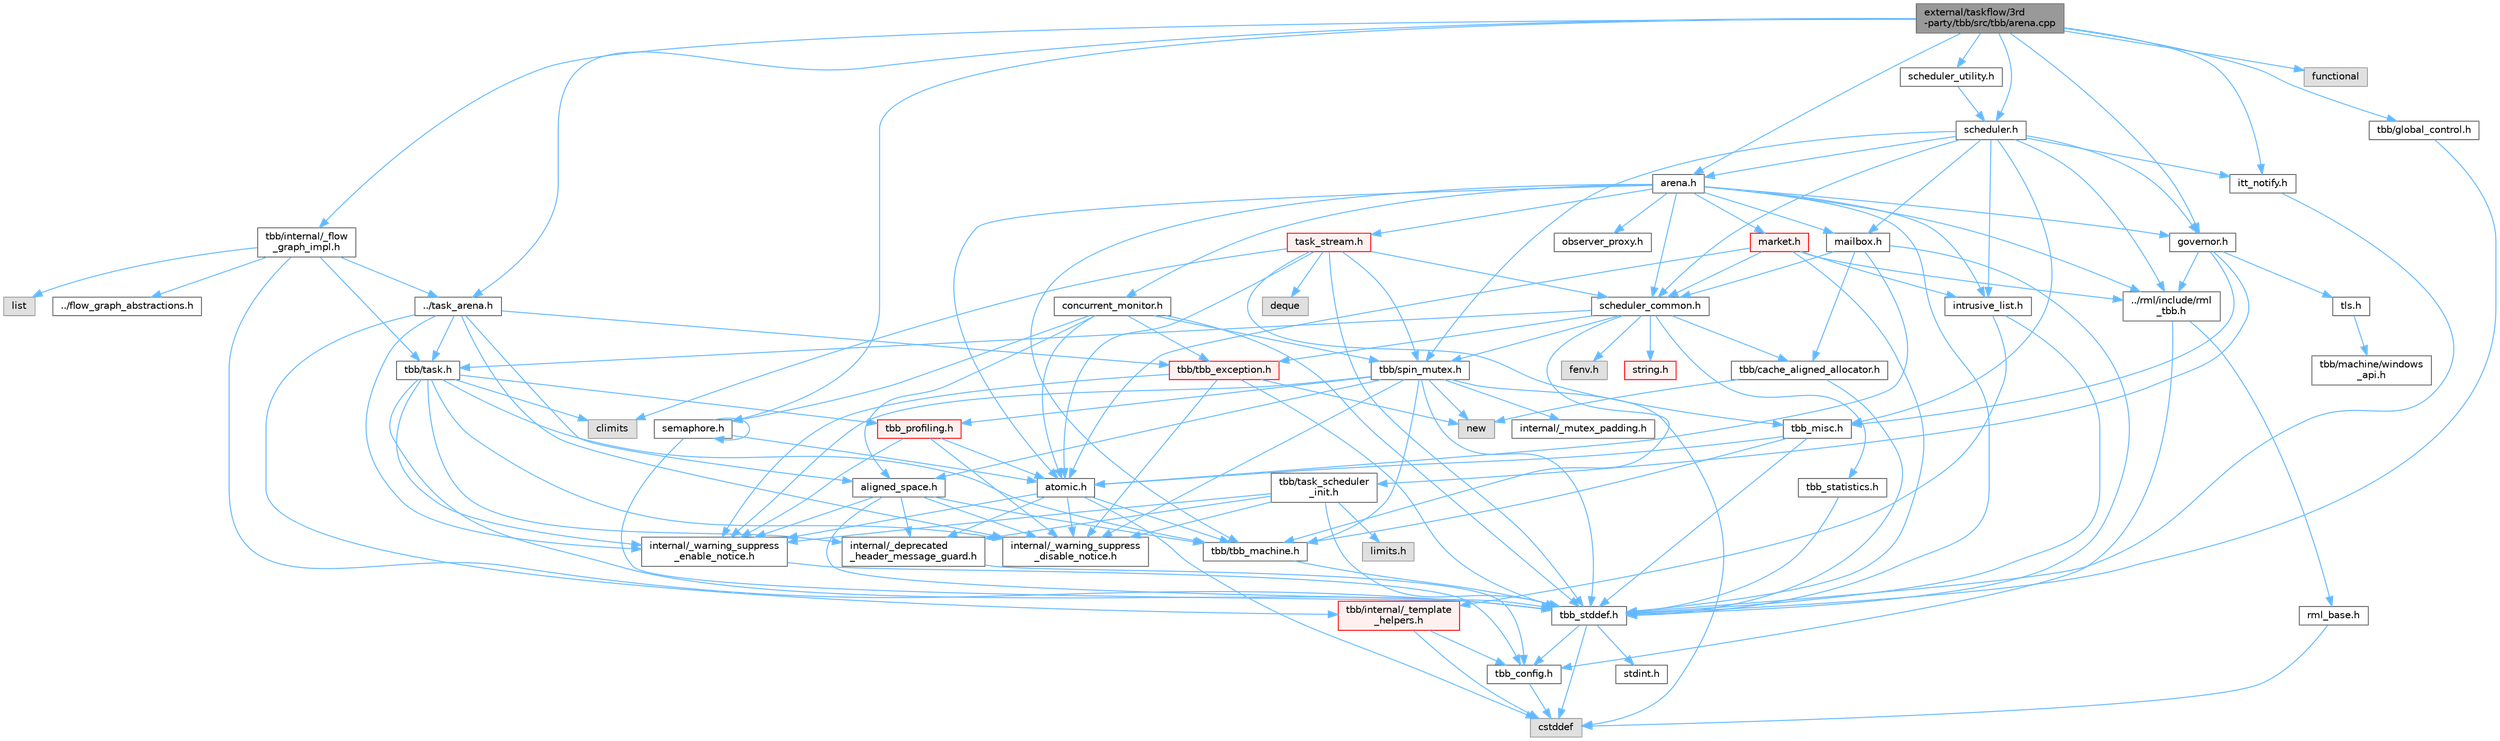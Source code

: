 digraph "external/taskflow/3rd-party/tbb/src/tbb/arena.cpp"
{
 // LATEX_PDF_SIZE
  bgcolor="transparent";
  edge [fontname=Helvetica,fontsize=10,labelfontname=Helvetica,labelfontsize=10];
  node [fontname=Helvetica,fontsize=10,shape=box,height=0.2,width=0.4];
  Node1 [id="Node000001",label="external/taskflow/3rd\l-party/tbb/src/tbb/arena.cpp",height=0.2,width=0.4,color="gray40", fillcolor="grey60", style="filled", fontcolor="black",tooltip=" "];
  Node1 -> Node2 [id="edge1_Node000001_Node000002",color="steelblue1",style="solid",tooltip=" "];
  Node2 [id="Node000002",label="tbb/global_control.h",height=0.2,width=0.4,color="grey40", fillcolor="white", style="filled",URL="$global__control_8h.html",tooltip=" "];
  Node2 -> Node3 [id="edge2_Node000002_Node000003",color="steelblue1",style="solid",tooltip=" "];
  Node3 [id="Node000003",label="tbb_stddef.h",height=0.2,width=0.4,color="grey40", fillcolor="white", style="filled",URL="$tbb__stddef_8h.html",tooltip=" "];
  Node3 -> Node4 [id="edge3_Node000003_Node000004",color="steelblue1",style="solid",tooltip=" "];
  Node4 [id="Node000004",label="tbb_config.h",height=0.2,width=0.4,color="grey40", fillcolor="white", style="filled",URL="$tbb__config_8h.html",tooltip=" "];
  Node4 -> Node5 [id="edge4_Node000004_Node000005",color="steelblue1",style="solid",tooltip=" "];
  Node5 [id="Node000005",label="cstddef",height=0.2,width=0.4,color="grey60", fillcolor="#E0E0E0", style="filled",tooltip=" "];
  Node3 -> Node5 [id="edge5_Node000003_Node000005",color="steelblue1",style="solid",tooltip=" "];
  Node3 -> Node6 [id="edge6_Node000003_Node000006",color="steelblue1",style="solid",tooltip=" "];
  Node6 [id="Node000006",label="stdint.h",height=0.2,width=0.4,color="grey40", fillcolor="white", style="filled",URL="$stdint_8h.html",tooltip=" "];
  Node1 -> Node7 [id="edge7_Node000001_Node000007",color="steelblue1",style="solid",tooltip=" "];
  Node7 [id="Node000007",label="scheduler.h",height=0.2,width=0.4,color="grey40", fillcolor="white", style="filled",URL="$scheduler_8h.html",tooltip=" "];
  Node7 -> Node8 [id="edge8_Node000007_Node000008",color="steelblue1",style="solid",tooltip=" "];
  Node8 [id="Node000008",label="scheduler_common.h",height=0.2,width=0.4,color="grey40", fillcolor="white", style="filled",URL="$scheduler__common_8h.html",tooltip=" "];
  Node8 -> Node9 [id="edge9_Node000008_Node000009",color="steelblue1",style="solid",tooltip=" "];
  Node9 [id="Node000009",label="tbb/tbb_machine.h",height=0.2,width=0.4,color="grey40", fillcolor="white", style="filled",URL="$tbb__machine_8h.html",tooltip=" "];
  Node9 -> Node3 [id="edge10_Node000009_Node000003",color="steelblue1",style="solid",tooltip=" "];
  Node8 -> Node10 [id="edge11_Node000008_Node000010",color="steelblue1",style="solid",tooltip=" "];
  Node10 [id="Node000010",label="tbb/cache_aligned_allocator.h",height=0.2,width=0.4,color="grey40", fillcolor="white", style="filled",URL="$cache__aligned__allocator_8h.html",tooltip=" "];
  Node10 -> Node11 [id="edge12_Node000010_Node000011",color="steelblue1",style="solid",tooltip=" "];
  Node11 [id="Node000011",label="new",height=0.2,width=0.4,color="grey60", fillcolor="#E0E0E0", style="filled",tooltip=" "];
  Node10 -> Node3 [id="edge13_Node000010_Node000003",color="steelblue1",style="solid",tooltip=" "];
  Node8 -> Node12 [id="edge14_Node000008_Node000012",color="steelblue1",style="solid",tooltip=" "];
  Node12 [id="Node000012",label="string.h",height=0.2,width=0.4,color="red", fillcolor="#FFF0F0", style="filled",URL="$string_8h.html",tooltip=" "];
  Node8 -> Node159 [id="edge15_Node000008_Node000159",color="steelblue1",style="solid",tooltip=" "];
  Node159 [id="Node000159",label="tbb_statistics.h",height=0.2,width=0.4,color="grey40", fillcolor="white", style="filled",URL="$tbb__statistics_8h.html",tooltip=" "];
  Node159 -> Node3 [id="edge16_Node000159_Node000003",color="steelblue1",style="solid",tooltip=" "];
  Node8 -> Node160 [id="edge17_Node000008_Node000160",color="steelblue1",style="solid",tooltip=" "];
  Node160 [id="Node000160",label="tbb/task.h",height=0.2,width=0.4,color="grey40", fillcolor="white", style="filled",URL="$task_8h.html",tooltip=" "];
  Node160 -> Node161 [id="edge18_Node000160_Node000161",color="steelblue1",style="solid",tooltip=" "];
  Node161 [id="Node000161",label="internal/_deprecated\l_header_message_guard.h",height=0.2,width=0.4,color="grey40", fillcolor="white", style="filled",URL="$__deprecated__header__message__guard_8h.html",tooltip=" "];
  Node161 -> Node4 [id="edge19_Node000161_Node000004",color="steelblue1",style="solid",tooltip=" "];
  Node160 -> Node162 [id="edge20_Node000160_Node000162",color="steelblue1",style="solid",tooltip=" "];
  Node162 [id="Node000162",label="internal/_warning_suppress\l_enable_notice.h",height=0.2,width=0.4,color="grey40", fillcolor="white", style="filled",URL="$__warning__suppress__enable__notice_8h.html",tooltip=" "];
  Node162 -> Node4 [id="edge21_Node000162_Node000004",color="steelblue1",style="solid",tooltip=" "];
  Node160 -> Node3 [id="edge22_Node000160_Node000003",color="steelblue1",style="solid",tooltip=" "];
  Node160 -> Node9 [id="edge23_Node000160_Node000009",color="steelblue1",style="solid",tooltip=" "];
  Node160 -> Node163 [id="edge24_Node000160_Node000163",color="steelblue1",style="solid",tooltip=" "];
  Node163 [id="Node000163",label="tbb_profiling.h",height=0.2,width=0.4,color="red", fillcolor="#FFF0F0", style="filled",URL="$tbb__profiling_8h.html",tooltip=" "];
  Node163 -> Node162 [id="edge25_Node000163_Node000162",color="steelblue1",style="solid",tooltip=" "];
  Node163 -> Node165 [id="edge26_Node000163_Node000165",color="steelblue1",style="solid",tooltip=" "];
  Node165 [id="Node000165",label="atomic.h",height=0.2,width=0.4,color="grey40", fillcolor="white", style="filled",URL="$external_2taskflow_23rd-party_2tbb_2include_2tbb_2atomic_8h.html",tooltip=" "];
  Node165 -> Node161 [id="edge27_Node000165_Node000161",color="steelblue1",style="solid",tooltip=" "];
  Node165 -> Node162 [id="edge28_Node000165_Node000162",color="steelblue1",style="solid",tooltip=" "];
  Node165 -> Node5 [id="edge29_Node000165_Node000005",color="steelblue1",style="solid",tooltip=" "];
  Node165 -> Node9 [id="edge30_Node000165_Node000009",color="steelblue1",style="solid",tooltip=" "];
  Node165 -> Node166 [id="edge31_Node000165_Node000166",color="steelblue1",style="solid",tooltip=" "];
  Node166 [id="Node000166",label="internal/_warning_suppress\l_disable_notice.h",height=0.2,width=0.4,color="grey40", fillcolor="white", style="filled",URL="$__warning__suppress__disable__notice_8h.html",tooltip=" "];
  Node163 -> Node166 [id="edge32_Node000163_Node000166",color="steelblue1",style="solid",tooltip=" "];
  Node160 -> Node167 [id="edge33_Node000160_Node000167",color="steelblue1",style="solid",tooltip=" "];
  Node167 [id="Node000167",label="climits",height=0.2,width=0.4,color="grey60", fillcolor="#E0E0E0", style="filled",tooltip=" "];
  Node160 -> Node166 [id="edge34_Node000160_Node000166",color="steelblue1",style="solid",tooltip=" "];
  Node8 -> Node168 [id="edge35_Node000008_Node000168",color="steelblue1",style="solid",tooltip=" "];
  Node168 [id="Node000168",label="tbb/tbb_exception.h",height=0.2,width=0.4,color="red", fillcolor="#FFF0F0", style="filled",URL="$tbb__exception_8h.html",tooltip=" "];
  Node168 -> Node162 [id="edge36_Node000168_Node000162",color="steelblue1",style="solid",tooltip=" "];
  Node168 -> Node3 [id="edge37_Node000168_Node000003",color="steelblue1",style="solid",tooltip=" "];
  Node168 -> Node11 [id="edge38_Node000168_Node000011",color="steelblue1",style="solid",tooltip=" "];
  Node168 -> Node166 [id="edge39_Node000168_Node000166",color="steelblue1",style="solid",tooltip=" "];
  Node8 -> Node172 [id="edge40_Node000008_Node000172",color="steelblue1",style="solid",tooltip=" "];
  Node172 [id="Node000172",label="tbb/spin_mutex.h",height=0.2,width=0.4,color="grey40", fillcolor="white", style="filled",URL="$external_2taskflow_23rd-party_2tbb_2include_2tbb_2spin__mutex_8h.html",tooltip=" "];
  Node172 -> Node162 [id="edge41_Node000172_Node000162",color="steelblue1",style="solid",tooltip=" "];
  Node172 -> Node5 [id="edge42_Node000172_Node000005",color="steelblue1",style="solid",tooltip=" "];
  Node172 -> Node11 [id="edge43_Node000172_Node000011",color="steelblue1",style="solid",tooltip=" "];
  Node172 -> Node173 [id="edge44_Node000172_Node000173",color="steelblue1",style="solid",tooltip=" "];
  Node173 [id="Node000173",label="aligned_space.h",height=0.2,width=0.4,color="grey40", fillcolor="white", style="filled",URL="$aligned__space_8h.html",tooltip=" "];
  Node173 -> Node161 [id="edge45_Node000173_Node000161",color="steelblue1",style="solid",tooltip=" "];
  Node173 -> Node162 [id="edge46_Node000173_Node000162",color="steelblue1",style="solid",tooltip=" "];
  Node173 -> Node3 [id="edge47_Node000173_Node000003",color="steelblue1",style="solid",tooltip=" "];
  Node173 -> Node9 [id="edge48_Node000173_Node000009",color="steelblue1",style="solid",tooltip=" "];
  Node173 -> Node166 [id="edge49_Node000173_Node000166",color="steelblue1",style="solid",tooltip=" "];
  Node172 -> Node3 [id="edge50_Node000172_Node000003",color="steelblue1",style="solid",tooltip=" "];
  Node172 -> Node9 [id="edge51_Node000172_Node000009",color="steelblue1",style="solid",tooltip=" "];
  Node172 -> Node163 [id="edge52_Node000172_Node000163",color="steelblue1",style="solid",tooltip=" "];
  Node172 -> Node174 [id="edge53_Node000172_Node000174",color="steelblue1",style="solid",tooltip=" "];
  Node174 [id="Node000174",label="internal/_mutex_padding.h",height=0.2,width=0.4,color="grey40", fillcolor="white", style="filled",URL="$__mutex__padding_8h.html",tooltip=" "];
  Node172 -> Node166 [id="edge54_Node000172_Node000166",color="steelblue1",style="solid",tooltip=" "];
  Node8 -> Node175 [id="edge55_Node000008_Node000175",color="steelblue1",style="solid",tooltip=" "];
  Node175 [id="Node000175",label="fenv.h",height=0.2,width=0.4,color="grey60", fillcolor="#E0E0E0", style="filled",tooltip=" "];
  Node7 -> Node172 [id="edge56_Node000007_Node000172",color="steelblue1",style="solid",tooltip=" "];
  Node7 -> Node176 [id="edge57_Node000007_Node000176",color="steelblue1",style="solid",tooltip=" "];
  Node176 [id="Node000176",label="mailbox.h",height=0.2,width=0.4,color="grey40", fillcolor="white", style="filled",URL="$mailbox_8h.html",tooltip=" "];
  Node176 -> Node3 [id="edge58_Node000176_Node000003",color="steelblue1",style="solid",tooltip=" "];
  Node176 -> Node10 [id="edge59_Node000176_Node000010",color="steelblue1",style="solid",tooltip=" "];
  Node176 -> Node8 [id="edge60_Node000176_Node000008",color="steelblue1",style="solid",tooltip=" "];
  Node176 -> Node165 [id="edge61_Node000176_Node000165",color="steelblue1",style="solid",tooltip=" "];
  Node7 -> Node177 [id="edge62_Node000007_Node000177",color="steelblue1",style="solid",tooltip=" "];
  Node177 [id="Node000177",label="tbb_misc.h",height=0.2,width=0.4,color="grey40", fillcolor="white", style="filled",URL="$tbb__misc_8h.html",tooltip=" "];
  Node177 -> Node3 [id="edge63_Node000177_Node000003",color="steelblue1",style="solid",tooltip=" "];
  Node177 -> Node9 [id="edge64_Node000177_Node000009",color="steelblue1",style="solid",tooltip=" "];
  Node177 -> Node165 [id="edge65_Node000177_Node000165",color="steelblue1",style="solid",tooltip=" "];
  Node7 -> Node178 [id="edge66_Node000007_Node000178",color="steelblue1",style="solid",tooltip=" "];
  Node178 [id="Node000178",label="itt_notify.h",height=0.2,width=0.4,color="grey40", fillcolor="white", style="filled",URL="$itt__notify_8h.html",tooltip=" "];
  Node178 -> Node3 [id="edge67_Node000178_Node000003",color="steelblue1",style="solid",tooltip=" "];
  Node7 -> Node179 [id="edge68_Node000007_Node000179",color="steelblue1",style="solid",tooltip=" "];
  Node179 [id="Node000179",label="../rml/include/rml\l_tbb.h",height=0.2,width=0.4,color="grey40", fillcolor="white", style="filled",URL="$rml__tbb_8h.html",tooltip=" "];
  Node179 -> Node4 [id="edge69_Node000179_Node000004",color="steelblue1",style="solid",tooltip=" "];
  Node179 -> Node180 [id="edge70_Node000179_Node000180",color="steelblue1",style="solid",tooltip=" "];
  Node180 [id="Node000180",label="rml_base.h",height=0.2,width=0.4,color="grey40", fillcolor="white", style="filled",URL="$rml__base_8h.html",tooltip=" "];
  Node180 -> Node5 [id="edge71_Node000180_Node000005",color="steelblue1",style="solid",tooltip=" "];
  Node7 -> Node181 [id="edge72_Node000007_Node000181",color="steelblue1",style="solid",tooltip=" "];
  Node181 [id="Node000181",label="intrusive_list.h",height=0.2,width=0.4,color="grey40", fillcolor="white", style="filled",URL="$external_2taskflow_23rd-party_2tbb_2src_2tbb_2intrusive__list_8h.html",tooltip=" "];
  Node181 -> Node3 [id="edge73_Node000181_Node000003",color="steelblue1",style="solid",tooltip=" "];
  Node181 -> Node182 [id="edge74_Node000181_Node000182",color="steelblue1",style="solid",tooltip=" "];
  Node182 [id="Node000182",label="tbb/internal/_template\l_helpers.h",height=0.2,width=0.4,color="red", fillcolor="#FFF0F0", style="filled",URL="$__template__helpers_8h.html",tooltip=" "];
  Node182 -> Node5 [id="edge75_Node000182_Node000005",color="steelblue1",style="solid",tooltip=" "];
  Node182 -> Node4 [id="edge76_Node000182_Node000004",color="steelblue1",style="solid",tooltip=" "];
  Node7 -> Node183 [id="edge77_Node000007_Node000183",color="steelblue1",style="solid",tooltip=" "];
  Node183 [id="Node000183",label="arena.h",height=0.2,width=0.4,color="grey40", fillcolor="white", style="filled",URL="$arena_8h.html",tooltip=" "];
  Node183 -> Node3 [id="edge78_Node000183_Node000003",color="steelblue1",style="solid",tooltip=" "];
  Node183 -> Node165 [id="edge79_Node000183_Node000165",color="steelblue1",style="solid",tooltip=" "];
  Node183 -> Node9 [id="edge80_Node000183_Node000009",color="steelblue1",style="solid",tooltip=" "];
  Node183 -> Node8 [id="edge81_Node000183_Node000008",color="steelblue1",style="solid",tooltip=" "];
  Node183 -> Node181 [id="edge82_Node000183_Node000181",color="steelblue1",style="solid",tooltip=" "];
  Node183 -> Node184 [id="edge83_Node000183_Node000184",color="steelblue1",style="solid",tooltip=" "];
  Node184 [id="Node000184",label="task_stream.h",height=0.2,width=0.4,color="red", fillcolor="#FFF0F0", style="filled",URL="$task__stream_8h.html",tooltip=" "];
  Node184 -> Node3 [id="edge84_Node000184_Node000003",color="steelblue1",style="solid",tooltip=" "];
  Node184 -> Node185 [id="edge85_Node000184_Node000185",color="steelblue1",style="solid",tooltip=" "];
  Node185 [id="Node000185",label="deque",height=0.2,width=0.4,color="grey60", fillcolor="#E0E0E0", style="filled",tooltip=" "];
  Node184 -> Node167 [id="edge86_Node000184_Node000167",color="steelblue1",style="solid",tooltip=" "];
  Node184 -> Node165 [id="edge87_Node000184_Node000165",color="steelblue1",style="solid",tooltip=" "];
  Node184 -> Node172 [id="edge88_Node000184_Node000172",color="steelblue1",style="solid",tooltip=" "];
  Node184 -> Node8 [id="edge89_Node000184_Node000008",color="steelblue1",style="solid",tooltip=" "];
  Node184 -> Node177 [id="edge90_Node000184_Node000177",color="steelblue1",style="solid",tooltip=" "];
  Node183 -> Node179 [id="edge91_Node000183_Node000179",color="steelblue1",style="solid",tooltip=" "];
  Node183 -> Node176 [id="edge92_Node000183_Node000176",color="steelblue1",style="solid",tooltip=" "];
  Node183 -> Node186 [id="edge93_Node000183_Node000186",color="steelblue1",style="solid",tooltip=" "];
  Node186 [id="Node000186",label="observer_proxy.h",height=0.2,width=0.4,color="grey40", fillcolor="white", style="filled",URL="$observer__proxy_8h.html",tooltip=" "];
  Node183 -> Node187 [id="edge94_Node000183_Node000187",color="steelblue1",style="solid",tooltip=" "];
  Node187 [id="Node000187",label="market.h",height=0.2,width=0.4,color="red", fillcolor="#FFF0F0", style="filled",URL="$market_8h.html",tooltip=" "];
  Node187 -> Node3 [id="edge95_Node000187_Node000003",color="steelblue1",style="solid",tooltip=" "];
  Node187 -> Node8 [id="edge96_Node000187_Node000008",color="steelblue1",style="solid",tooltip=" "];
  Node187 -> Node165 [id="edge97_Node000187_Node000165",color="steelblue1",style="solid",tooltip=" "];
  Node187 -> Node179 [id="edge98_Node000187_Node000179",color="steelblue1",style="solid",tooltip=" "];
  Node187 -> Node181 [id="edge99_Node000187_Node000181",color="steelblue1",style="solid",tooltip=" "];
  Node183 -> Node189 [id="edge100_Node000183_Node000189",color="steelblue1",style="solid",tooltip=" "];
  Node189 [id="Node000189",label="governor.h",height=0.2,width=0.4,color="grey40", fillcolor="white", style="filled",URL="$governor_8h.html",tooltip=" "];
  Node189 -> Node190 [id="edge101_Node000189_Node000190",color="steelblue1",style="solid",tooltip=" "];
  Node190 [id="Node000190",label="tbb/task_scheduler\l_init.h",height=0.2,width=0.4,color="grey40", fillcolor="white", style="filled",URL="$task__scheduler__init_8h.html",tooltip=" "];
  Node190 -> Node161 [id="edge102_Node000190_Node000161",color="steelblue1",style="solid",tooltip=" "];
  Node190 -> Node162 [id="edge103_Node000190_Node000162",color="steelblue1",style="solid",tooltip=" "];
  Node190 -> Node3 [id="edge104_Node000190_Node000003",color="steelblue1",style="solid",tooltip=" "];
  Node190 -> Node35 [id="edge105_Node000190_Node000035",color="steelblue1",style="solid",tooltip=" "];
  Node35 [id="Node000035",label="limits.h",height=0.2,width=0.4,color="grey60", fillcolor="#E0E0E0", style="filled",tooltip=" "];
  Node190 -> Node166 [id="edge106_Node000190_Node000166",color="steelblue1",style="solid",tooltip=" "];
  Node189 -> Node179 [id="edge107_Node000189_Node000179",color="steelblue1",style="solid",tooltip=" "];
  Node189 -> Node177 [id="edge108_Node000189_Node000177",color="steelblue1",style="solid",tooltip=" "];
  Node189 -> Node191 [id="edge109_Node000189_Node000191",color="steelblue1",style="solid",tooltip=" "];
  Node191 [id="Node000191",label="tls.h",height=0.2,width=0.4,color="grey40", fillcolor="white", style="filled",URL="$tls_8h.html",tooltip=" "];
  Node191 -> Node192 [id="edge110_Node000191_Node000192",color="steelblue1",style="solid",tooltip=" "];
  Node192 [id="Node000192",label="tbb/machine/windows\l_api.h",height=0.2,width=0.4,color="grey40", fillcolor="white", style="filled",URL="$windows__api_8h.html",tooltip=" "];
  Node183 -> Node193 [id="edge111_Node000183_Node000193",color="steelblue1",style="solid",tooltip=" "];
  Node193 [id="Node000193",label="concurrent_monitor.h",height=0.2,width=0.4,color="grey40", fillcolor="white", style="filled",URL="$concurrent__monitor_8h.html",tooltip=" "];
  Node193 -> Node3 [id="edge112_Node000193_Node000003",color="steelblue1",style="solid",tooltip=" "];
  Node193 -> Node165 [id="edge113_Node000193_Node000165",color="steelblue1",style="solid",tooltip=" "];
  Node193 -> Node172 [id="edge114_Node000193_Node000172",color="steelblue1",style="solid",tooltip=" "];
  Node193 -> Node168 [id="edge115_Node000193_Node000168",color="steelblue1",style="solid",tooltip=" "];
  Node193 -> Node173 [id="edge116_Node000193_Node000173",color="steelblue1",style="solid",tooltip=" "];
  Node193 -> Node194 [id="edge117_Node000193_Node000194",color="steelblue1",style="solid",tooltip=" "];
  Node194 [id="Node000194",label="semaphore.h",height=0.2,width=0.4,color="grey40", fillcolor="white", style="filled",URL="$semaphore_8h.html",tooltip=" "];
  Node194 -> Node165 [id="edge118_Node000194_Node000165",color="steelblue1",style="solid",tooltip=" "];
  Node194 -> Node3 [id="edge119_Node000194_Node000003",color="steelblue1",style="solid",tooltip=" "];
  Node194 -> Node194 [id="edge120_Node000194_Node000194",color="steelblue1",style="solid",tooltip=" "];
  Node7 -> Node189 [id="edge121_Node000007_Node000189",color="steelblue1",style="solid",tooltip=" "];
  Node1 -> Node189 [id="edge122_Node000001_Node000189",color="steelblue1",style="solid",tooltip=" "];
  Node1 -> Node183 [id="edge123_Node000001_Node000183",color="steelblue1",style="solid",tooltip=" "];
  Node1 -> Node178 [id="edge124_Node000001_Node000178",color="steelblue1",style="solid",tooltip=" "];
  Node1 -> Node194 [id="edge125_Node000001_Node000194",color="steelblue1",style="solid",tooltip=" "];
  Node1 -> Node195 [id="edge126_Node000001_Node000195",color="steelblue1",style="solid",tooltip=" "];
  Node195 [id="Node000195",label="tbb/internal/_flow\l_graph_impl.h",height=0.2,width=0.4,color="grey40", fillcolor="white", style="filled",URL="$__flow__graph__impl_8h.html",tooltip=" "];
  Node195 -> Node3 [id="edge127_Node000195_Node000003",color="steelblue1",style="solid",tooltip=" "];
  Node195 -> Node160 [id="edge128_Node000195_Node000160",color="steelblue1",style="solid",tooltip=" "];
  Node195 -> Node196 [id="edge129_Node000195_Node000196",color="steelblue1",style="solid",tooltip=" "];
  Node196 [id="Node000196",label="../task_arena.h",height=0.2,width=0.4,color="grey40", fillcolor="white", style="filled",URL="$task__arena_8h.html",tooltip=" "];
  Node196 -> Node162 [id="edge130_Node000196_Node000162",color="steelblue1",style="solid",tooltip=" "];
  Node196 -> Node160 [id="edge131_Node000196_Node000160",color="steelblue1",style="solid",tooltip=" "];
  Node196 -> Node168 [id="edge132_Node000196_Node000168",color="steelblue1",style="solid",tooltip=" "];
  Node196 -> Node182 [id="edge133_Node000196_Node000182",color="steelblue1",style="solid",tooltip=" "];
  Node196 -> Node173 [id="edge134_Node000196_Node000173",color="steelblue1",style="solid",tooltip=" "];
  Node196 -> Node166 [id="edge135_Node000196_Node000166",color="steelblue1",style="solid",tooltip=" "];
  Node195 -> Node197 [id="edge136_Node000195_Node000197",color="steelblue1",style="solid",tooltip=" "];
  Node197 [id="Node000197",label="../flow_graph_abstractions.h",height=0.2,width=0.4,color="grey40", fillcolor="white", style="filled",URL="$flow__graph__abstractions_8h.html",tooltip=" "];
  Node195 -> Node198 [id="edge137_Node000195_Node000198",color="steelblue1",style="solid",tooltip=" "];
  Node198 [id="Node000198",label="list",height=0.2,width=0.4,color="grey60", fillcolor="#E0E0E0", style="filled",tooltip=" "];
  Node1 -> Node199 [id="edge138_Node000001_Node000199",color="steelblue1",style="solid",tooltip=" "];
  Node199 [id="Node000199",label="functional",height=0.2,width=0.4,color="grey60", fillcolor="#E0E0E0", style="filled",tooltip=" "];
  Node1 -> Node200 [id="edge139_Node000001_Node000200",color="steelblue1",style="solid",tooltip=" "];
  Node200 [id="Node000200",label="scheduler_utility.h",height=0.2,width=0.4,color="grey40", fillcolor="white", style="filled",URL="$scheduler__utility_8h.html",tooltip=" "];
  Node200 -> Node7 [id="edge140_Node000200_Node000007",color="steelblue1",style="solid",tooltip=" "];
  Node1 -> Node196 [id="edge141_Node000001_Node000196",color="steelblue1",style="solid",tooltip=" "];
}
